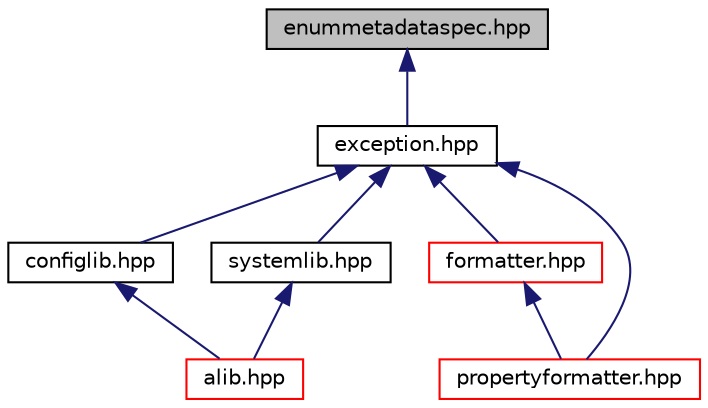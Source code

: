 digraph "enummetadataspec.hpp"
{
  edge [fontname="Helvetica",fontsize="10",labelfontname="Helvetica",labelfontsize="10"];
  node [fontname="Helvetica",fontsize="10",shape=record];
  Node1 [label="enummetadataspec.hpp",height=0.2,width=0.4,color="black", fillcolor="grey75", style="filled", fontcolor="black"];
  Node1 -> Node2 [dir="back",color="midnightblue",fontsize="10",style="solid",fontname="Helvetica"];
  Node2 [label="exception.hpp",height=0.2,width=0.4,color="black", fillcolor="white", style="filled",URL="$exception_8hpp.html"];
  Node2 -> Node3 [dir="back",color="midnightblue",fontsize="10",style="solid",fontname="Helvetica"];
  Node3 [label="configlib.hpp",height=0.2,width=0.4,color="black", fillcolor="white", style="filled",URL="$configlib_8hpp.html"];
  Node3 -> Node4 [dir="back",color="midnightblue",fontsize="10",style="solid",fontname="Helvetica"];
  Node4 [label="alib.hpp",height=0.2,width=0.4,color="red", fillcolor="white", style="filled",URL="$alib_8hpp.html"];
  Node2 -> Node27 [dir="back",color="midnightblue",fontsize="10",style="solid",fontname="Helvetica"];
  Node27 [label="formatter.hpp",height=0.2,width=0.4,color="red", fillcolor="white", style="filled",URL="$formatter_8hpp.html"];
  Node27 -> Node32 [dir="back",color="midnightblue",fontsize="10",style="solid",fontname="Helvetica"];
  Node32 [label="propertyformatter.hpp",height=0.2,width=0.4,color="red", fillcolor="white", style="filled",URL="$propertyformatter_8hpp_source.html"];
  Node2 -> Node32 [dir="back",color="midnightblue",fontsize="10",style="solid",fontname="Helvetica"];
  Node2 -> Node36 [dir="back",color="midnightblue",fontsize="10",style="solid",fontname="Helvetica"];
  Node36 [label="systemlib.hpp",height=0.2,width=0.4,color="black", fillcolor="white", style="filled",URL="$systemlib_8hpp.html"];
  Node36 -> Node4 [dir="back",color="midnightblue",fontsize="10",style="solid",fontname="Helvetica"];
}
